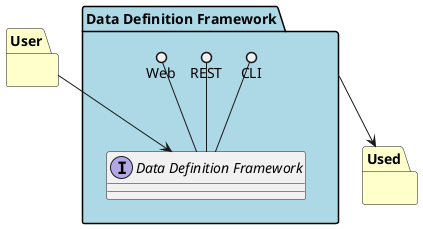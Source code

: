 @startuml

package "User" #ffffcc {

}

package "Used" #ffffcc {

}

package "Data Definition Framework" #lightblue {

    interface "Data Definition Framework" as i {
    
    }


    CLI ()-- i
    REST ()-- i
    Web ()-- i
    


}
User --> i
"Data Definition Framework" --> Used

@enduml
